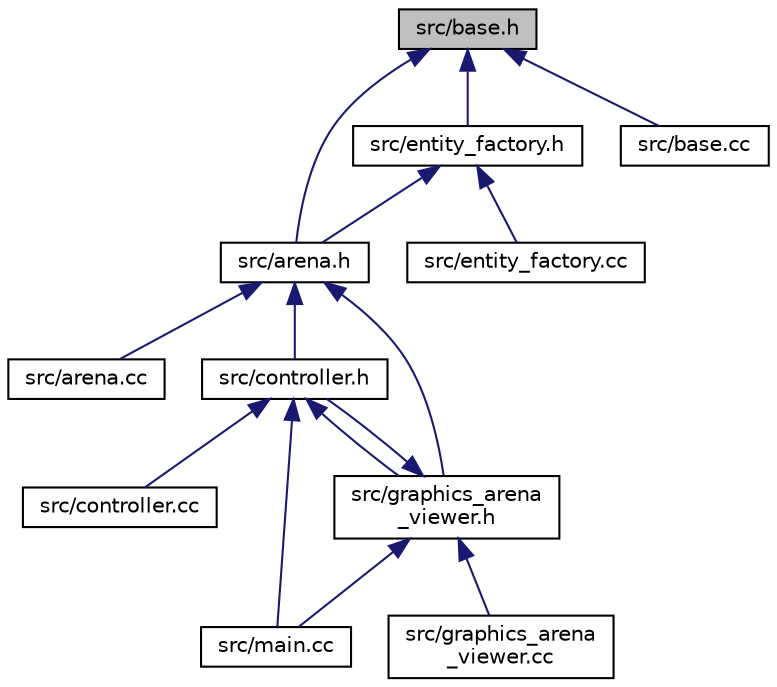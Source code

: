 digraph "src/base.h"
{
  edge [fontname="Helvetica",fontsize="10",labelfontname="Helvetica",labelfontsize="10"];
  node [fontname="Helvetica",fontsize="10",shape=record];
  Node1 [label="src/base.h",height=0.2,width=0.4,color="black", fillcolor="grey75", style="filled", fontcolor="black"];
  Node1 -> Node2 [dir="back",color="midnightblue",fontsize="10",style="solid"];
  Node2 [label="src/arena.h",height=0.2,width=0.4,color="black", fillcolor="white", style="filled",URL="$arena_8h.html"];
  Node2 -> Node3 [dir="back",color="midnightblue",fontsize="10",style="solid"];
  Node3 [label="src/arena.cc",height=0.2,width=0.4,color="black", fillcolor="white", style="filled",URL="$arena_8cc.html"];
  Node2 -> Node4 [dir="back",color="midnightblue",fontsize="10",style="solid"];
  Node4 [label="src/controller.h",height=0.2,width=0.4,color="black", fillcolor="white", style="filled",URL="$controller_8h.html"];
  Node4 -> Node5 [dir="back",color="midnightblue",fontsize="10",style="solid"];
  Node5 [label="src/controller.cc",height=0.2,width=0.4,color="black", fillcolor="white", style="filled",URL="$controller_8cc.html"];
  Node4 -> Node6 [dir="back",color="midnightblue",fontsize="10",style="solid"];
  Node6 [label="src/graphics_arena\l_viewer.h",height=0.2,width=0.4,color="black", fillcolor="white", style="filled",URL="$graphics__arena__viewer_8h.html"];
  Node6 -> Node4 [dir="back",color="midnightblue",fontsize="10",style="solid"];
  Node6 -> Node7 [dir="back",color="midnightblue",fontsize="10",style="solid"];
  Node7 [label="src/graphics_arena\l_viewer.cc",height=0.2,width=0.4,color="black", fillcolor="white", style="filled",URL="$graphics__arena__viewer_8cc.html"];
  Node6 -> Node8 [dir="back",color="midnightblue",fontsize="10",style="solid"];
  Node8 [label="src/main.cc",height=0.2,width=0.4,color="black", fillcolor="white", style="filled",URL="$main_8cc.html"];
  Node4 -> Node8 [dir="back",color="midnightblue",fontsize="10",style="solid"];
  Node2 -> Node6 [dir="back",color="midnightblue",fontsize="10",style="solid"];
  Node1 -> Node9 [dir="back",color="midnightblue",fontsize="10",style="solid"];
  Node9 [label="src/entity_factory.h",height=0.2,width=0.4,color="black", fillcolor="white", style="filled",URL="$entity__factory_8h.html"];
  Node9 -> Node2 [dir="back",color="midnightblue",fontsize="10",style="solid"];
  Node9 -> Node10 [dir="back",color="midnightblue",fontsize="10",style="solid"];
  Node10 [label="src/entity_factory.cc",height=0.2,width=0.4,color="black", fillcolor="white", style="filled",URL="$entity__factory_8cc.html"];
  Node1 -> Node11 [dir="back",color="midnightblue",fontsize="10",style="solid"];
  Node11 [label="src/base.cc",height=0.2,width=0.4,color="black", fillcolor="white", style="filled",URL="$base_8cc.html"];
}
